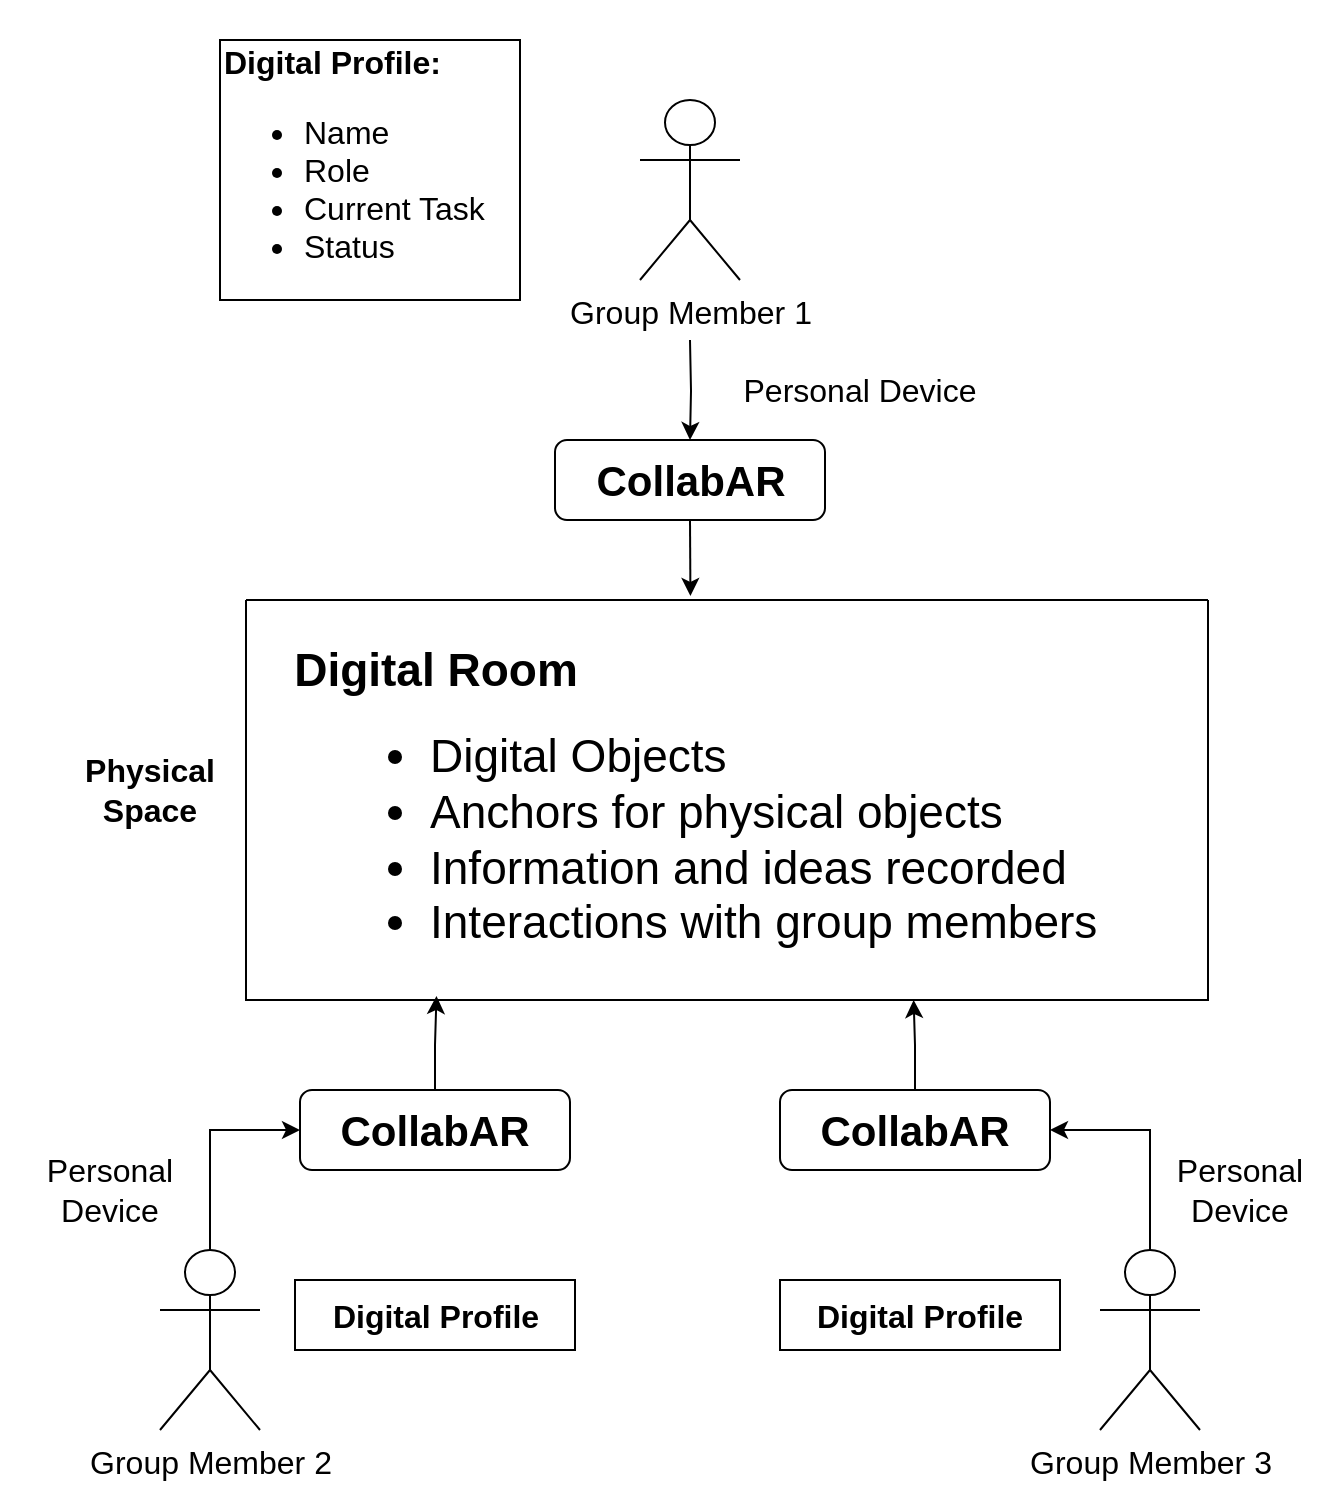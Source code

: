 <mxfile version="28.0.6">
  <diagram name="Page-1" id="dvffoQbbqPm0P-pRA9r3">
    <mxGraphModel dx="1426" dy="841" grid="1" gridSize="10" guides="1" tooltips="1" connect="1" arrows="1" fold="1" page="1" pageScale="1" pageWidth="827" pageHeight="1169" math="0" shadow="0">
      <root>
        <mxCell id="0" />
        <mxCell id="1" parent="0" />
        <mxCell id="sB-a15Fyf1JpLF-ZqnKi-2" value="" style="rounded=0;whiteSpace=wrap;html=1;strokeColor=none;" vertex="1" parent="1">
          <mxGeometry x="60" width="660" height="750" as="geometry" />
        </mxCell>
        <mxCell id="zEKdEMYJmXhXxwOZI6B2-9" style="edgeStyle=orthogonalEdgeStyle;rounded=0;orthogonalLoop=1;jettySize=auto;html=1;" parent="1" target="zEKdEMYJmXhXxwOZI6B2-8" edge="1">
          <mxGeometry relative="1" as="geometry">
            <mxPoint x="395" y="170" as="sourcePoint" />
          </mxGeometry>
        </mxCell>
        <mxCell id="zEKdEMYJmXhXxwOZI6B2-1" value="Group Member 1" style="shape=umlActor;verticalLabelPosition=bottom;verticalAlign=top;html=1;outlineConnect=0;fontSize=16;" parent="1" vertex="1">
          <mxGeometry x="370" y="50" width="50" height="90" as="geometry" />
        </mxCell>
        <mxCell id="zEKdEMYJmXhXxwOZI6B2-5" value="&lt;b&gt;&lt;font&gt;Digital Profile:&lt;/font&gt;&lt;/b&gt;&lt;div&gt;&lt;ul&gt;&lt;li&gt;Name&lt;/li&gt;&lt;li&gt;Role&lt;/li&gt;&lt;li&gt;Current Task&lt;/li&gt;&lt;li&gt;Status&lt;/li&gt;&lt;/ul&gt;&lt;/div&gt;" style="rounded=0;whiteSpace=wrap;html=1;align=left;fontSize=16;" parent="1" vertex="1">
          <mxGeometry x="160" y="20" width="150" height="130" as="geometry" />
        </mxCell>
        <mxCell id="zEKdEMYJmXhXxwOZI6B2-8" value="&lt;b&gt;&lt;font style=&quot;font-size: 21px;&quot;&gt;CollabAR&lt;/font&gt;&lt;/b&gt;" style="rounded=1;whiteSpace=wrap;html=1;" parent="1" vertex="1">
          <mxGeometry x="327.5" y="220" width="135" height="40" as="geometry" />
        </mxCell>
        <mxCell id="zEKdEMYJmXhXxwOZI6B2-10" value="Personal Device" style="text;html=1;align=center;verticalAlign=middle;whiteSpace=wrap;rounded=0;fontSize=16;" parent="1" vertex="1">
          <mxGeometry x="410" y="180" width="140" height="30" as="geometry" />
        </mxCell>
        <mxCell id="zEKdEMYJmXhXxwOZI6B2-11" value="" style="swimlane;startSize=0;" parent="1" vertex="1">
          <mxGeometry x="173" y="300" width="481" height="200" as="geometry">
            <mxRectangle x="120" y="280" width="50" height="40" as="alternateBounds" />
          </mxGeometry>
        </mxCell>
        <mxCell id="zEKdEMYJmXhXxwOZI6B2-12" value="Digital Room" style="text;html=1;align=center;verticalAlign=middle;whiteSpace=wrap;rounded=0;fontStyle=1;fontSize=23;" parent="zEKdEMYJmXhXxwOZI6B2-11" vertex="1">
          <mxGeometry x="10" y="20" width="170" height="30" as="geometry" />
        </mxCell>
        <mxCell id="zEKdEMYJmXhXxwOZI6B2-16" value="&lt;ul&gt;&lt;li&gt;&lt;span style=&quot;background-color: transparent; color: light-dark(rgb(0, 0, 0), rgb(255, 255, 255));&quot;&gt;Digital Objects&lt;/span&gt;&lt;/li&gt;&lt;li&gt;&lt;span style=&quot;background-color: transparent; color: light-dark(rgb(0, 0, 0), rgb(255, 255, 255));&quot;&gt;Anchors for physical objects&lt;/span&gt;&lt;/li&gt;&lt;li&gt;&lt;span style=&quot;background-color: transparent; color: light-dark(rgb(0, 0, 0), rgb(255, 255, 255));&quot;&gt;Information and ideas recorded&lt;/span&gt;&lt;/li&gt;&lt;li&gt;&lt;span style=&quot;background-color: transparent; color: light-dark(rgb(0, 0, 0), rgb(255, 255, 255));&quot;&gt;Interactions with group members&lt;/span&gt;&lt;/li&gt;&lt;/ul&gt;" style="text;html=1;align=left;verticalAlign=middle;whiteSpace=wrap;rounded=0;fontSize=23;" parent="zEKdEMYJmXhXxwOZI6B2-11" vertex="1">
          <mxGeometry x="50" y="105" width="420" height="30" as="geometry" />
        </mxCell>
        <mxCell id="zEKdEMYJmXhXxwOZI6B2-17" value="Physical&lt;div&gt;Space&lt;/div&gt;" style="text;html=1;align=center;verticalAlign=middle;whiteSpace=wrap;rounded=0;fontStyle=1;fontSize=16;" parent="1" vertex="1">
          <mxGeometry x="60" y="380" width="130" height="30" as="geometry" />
        </mxCell>
        <mxCell id="zEKdEMYJmXhXxwOZI6B2-28" style="edgeStyle=orthogonalEdgeStyle;rounded=0;orthogonalLoop=1;jettySize=auto;html=1;exitX=0.5;exitY=0;exitDx=0;exitDy=0;exitPerimeter=0;entryX=0;entryY=0.5;entryDx=0;entryDy=0;" parent="1" source="zEKdEMYJmXhXxwOZI6B2-19" target="zEKdEMYJmXhXxwOZI6B2-21" edge="1">
          <mxGeometry relative="1" as="geometry" />
        </mxCell>
        <mxCell id="zEKdEMYJmXhXxwOZI6B2-19" value="Group Member 2" style="shape=umlActor;verticalLabelPosition=bottom;verticalAlign=top;html=1;outlineConnect=0;fontSize=16;" parent="1" vertex="1">
          <mxGeometry x="130" y="625" width="50" height="90" as="geometry" />
        </mxCell>
        <mxCell id="zEKdEMYJmXhXxwOZI6B2-20" value="&lt;b&gt;Digital Profile&lt;/b&gt;" style="rounded=0;whiteSpace=wrap;html=1;align=center;fontSize=16;" parent="1" vertex="1">
          <mxGeometry x="197.5" y="640" width="140" height="35" as="geometry" />
        </mxCell>
        <mxCell id="zEKdEMYJmXhXxwOZI6B2-21" value="&lt;b&gt;&lt;font style=&quot;font-size: 21px;&quot;&gt;CollabAR&lt;/font&gt;&lt;/b&gt;" style="rounded=1;whiteSpace=wrap;html=1;" parent="1" vertex="1">
          <mxGeometry x="200" y="545" width="135" height="40" as="geometry" />
        </mxCell>
        <mxCell id="zEKdEMYJmXhXxwOZI6B2-22" value="Personal Device" style="text;html=1;align=center;verticalAlign=middle;whiteSpace=wrap;rounded=0;fontSize=16;" parent="1" vertex="1">
          <mxGeometry x="50" y="580" width="110" height="30" as="geometry" />
        </mxCell>
        <mxCell id="zEKdEMYJmXhXxwOZI6B2-29" style="edgeStyle=orthogonalEdgeStyle;rounded=0;orthogonalLoop=1;jettySize=auto;html=1;exitX=0.5;exitY=0;exitDx=0;exitDy=0;exitPerimeter=0;entryX=1;entryY=0.5;entryDx=0;entryDy=0;" parent="1" source="zEKdEMYJmXhXxwOZI6B2-24" target="zEKdEMYJmXhXxwOZI6B2-26" edge="1">
          <mxGeometry relative="1" as="geometry" />
        </mxCell>
        <mxCell id="zEKdEMYJmXhXxwOZI6B2-24" value="Group Member 3" style="shape=umlActor;verticalLabelPosition=bottom;verticalAlign=top;html=1;outlineConnect=0;fontSize=16;" parent="1" vertex="1">
          <mxGeometry x="600" y="625" width="50" height="90" as="geometry" />
        </mxCell>
        <mxCell id="zEKdEMYJmXhXxwOZI6B2-25" value="&lt;b&gt;Digital Profile&lt;/b&gt;" style="rounded=0;whiteSpace=wrap;html=1;align=center;fontSize=16;" parent="1" vertex="1">
          <mxGeometry x="440" y="640" width="140" height="35" as="geometry" />
        </mxCell>
        <mxCell id="zEKdEMYJmXhXxwOZI6B2-26" value="&lt;b&gt;&lt;font style=&quot;font-size: 21px;&quot;&gt;CollabAR&lt;/font&gt;&lt;/b&gt;" style="rounded=1;whiteSpace=wrap;html=1;" parent="1" vertex="1">
          <mxGeometry x="440" y="545" width="135" height="40" as="geometry" />
        </mxCell>
        <mxCell id="zEKdEMYJmXhXxwOZI6B2-27" value="Personal Device" style="text;html=1;align=center;verticalAlign=middle;whiteSpace=wrap;rounded=0;fontSize=16;" parent="1" vertex="1">
          <mxGeometry x="620" y="580" width="100" height="30" as="geometry" />
        </mxCell>
        <mxCell id="zEKdEMYJmXhXxwOZI6B2-30" style="edgeStyle=orthogonalEdgeStyle;rounded=0;orthogonalLoop=1;jettySize=auto;html=1;exitX=0.5;exitY=0;exitDx=0;exitDy=0;entryX=0.198;entryY=0.99;entryDx=0;entryDy=0;entryPerimeter=0;" parent="1" source="zEKdEMYJmXhXxwOZI6B2-21" target="zEKdEMYJmXhXxwOZI6B2-11" edge="1">
          <mxGeometry relative="1" as="geometry" />
        </mxCell>
        <mxCell id="zEKdEMYJmXhXxwOZI6B2-31" style="edgeStyle=orthogonalEdgeStyle;rounded=0;orthogonalLoop=1;jettySize=auto;html=1;exitX=0.5;exitY=0;exitDx=0;exitDy=0;entryX=0.694;entryY=1;entryDx=0;entryDy=0;entryPerimeter=0;" parent="1" source="zEKdEMYJmXhXxwOZI6B2-26" target="zEKdEMYJmXhXxwOZI6B2-11" edge="1">
          <mxGeometry relative="1" as="geometry" />
        </mxCell>
        <mxCell id="zEKdEMYJmXhXxwOZI6B2-32" style="edgeStyle=orthogonalEdgeStyle;rounded=0;orthogonalLoop=1;jettySize=auto;html=1;exitX=0.5;exitY=1;exitDx=0;exitDy=0;entryX=0.462;entryY=-0.01;entryDx=0;entryDy=0;entryPerimeter=0;" parent="1" source="zEKdEMYJmXhXxwOZI6B2-8" target="zEKdEMYJmXhXxwOZI6B2-11" edge="1">
          <mxGeometry relative="1" as="geometry" />
        </mxCell>
      </root>
    </mxGraphModel>
  </diagram>
</mxfile>
